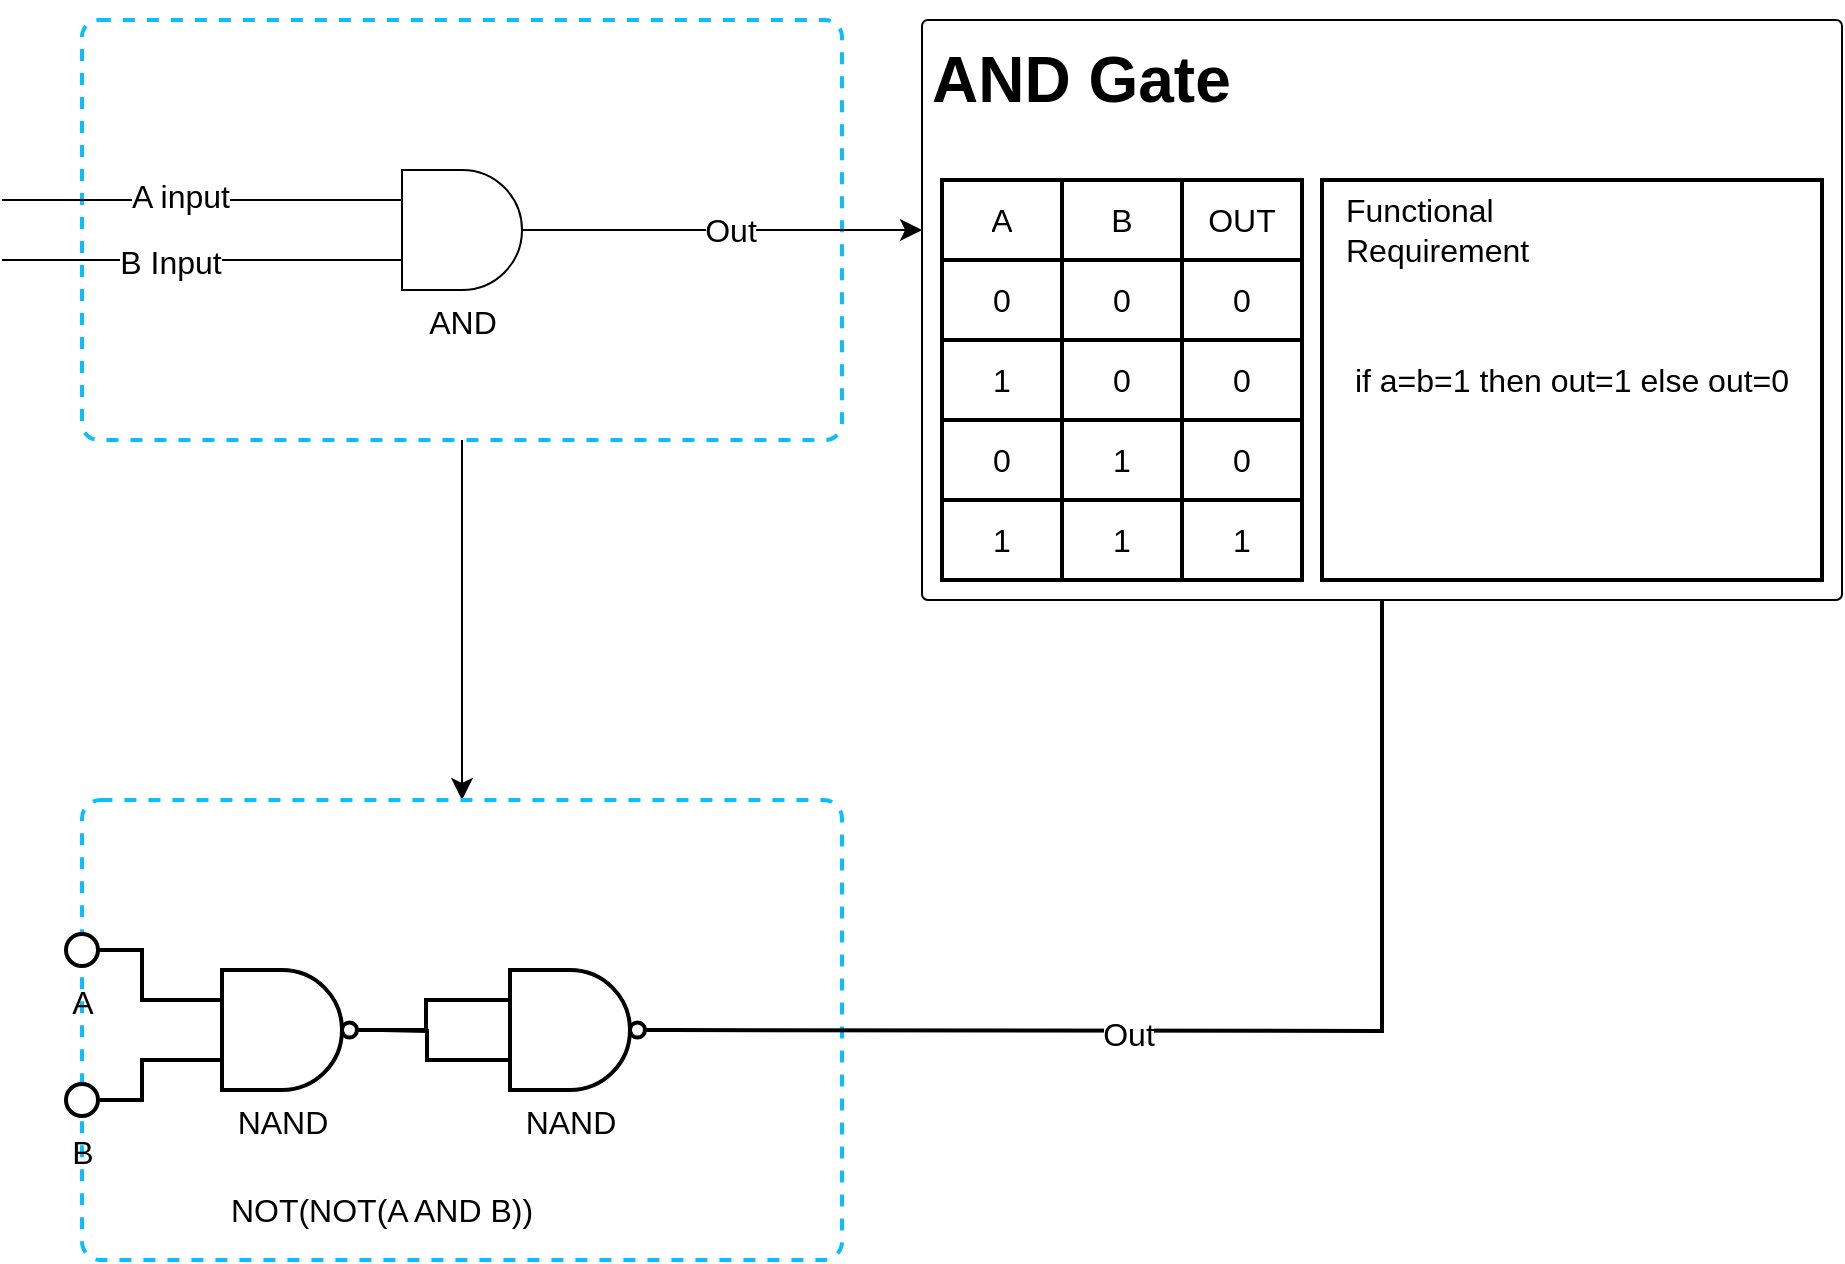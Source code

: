 <mxfile version="20.8.23" type="github" pages="2">
  <diagram name="And-Gate" id="u10YveOSF3FBLlsxwQq4">
    <mxGraphModel dx="1434" dy="766" grid="1" gridSize="10" guides="1" tooltips="1" connect="1" arrows="1" fold="1" page="1" pageScale="1" pageWidth="827" pageHeight="1169" math="0" shadow="0">
      <root>
        <mxCell id="0" />
        <mxCell id="1" parent="0" />
        <mxCell id="NyGEZXsJiVMz1paDzBxX-51" value="" style="edgeStyle=none;curved=1;rounded=0;orthogonalLoop=1;jettySize=auto;html=1;fontSize=12;startSize=8;endSize=8;" parent="1" source="NyGEZXsJiVMz1paDzBxX-1" target="NyGEZXsJiVMz1paDzBxX-50" edge="1">
          <mxGeometry relative="1" as="geometry" />
        </mxCell>
        <mxCell id="NyGEZXsJiVMz1paDzBxX-1" value="" style="rounded=1;whiteSpace=wrap;html=1;fontSize=16;arcSize=4;dashed=1;strokeColor=#0ABEFF;strokeWidth=2;" parent="1" vertex="1">
          <mxGeometry x="120" y="80" width="380" height="210" as="geometry" />
        </mxCell>
        <mxCell id="NyGEZXsJiVMz1paDzBxX-2" value="AND" style="verticalLabelPosition=bottom;shadow=0;dashed=0;align=center;html=1;verticalAlign=top;shape=mxgraph.electrical.logic_gates.logic_gate;operation=and;fontSize=16;" parent="1" vertex="1">
          <mxGeometry x="260" y="155" width="100" height="60" as="geometry" />
        </mxCell>
        <mxCell id="NyGEZXsJiVMz1paDzBxX-3" value="" style="endArrow=none;html=1;rounded=0;fontSize=12;startSize=8;endSize=8;curved=1;entryX=0;entryY=0.25;entryDx=0;entryDy=0;entryPerimeter=0;" parent="1" target="NyGEZXsJiVMz1paDzBxX-2" edge="1">
          <mxGeometry width="50" height="50" relative="1" as="geometry">
            <mxPoint x="80" y="170" as="sourcePoint" />
            <mxPoint x="380" y="200" as="targetPoint" />
          </mxGeometry>
        </mxCell>
        <mxCell id="NyGEZXsJiVMz1paDzBxX-7" value="A input" style="edgeLabel;html=1;align=center;verticalAlign=middle;resizable=0;points=[];fontSize=16;" parent="NyGEZXsJiVMz1paDzBxX-3" vertex="1" connectable="0">
          <mxGeometry x="-0.009" y="2" relative="1" as="geometry">
            <mxPoint as="offset" />
          </mxGeometry>
        </mxCell>
        <mxCell id="NyGEZXsJiVMz1paDzBxX-4" value="" style="endArrow=none;html=1;rounded=0;fontSize=12;startSize=8;endSize=8;curved=1;entryX=0;entryY=0.25;entryDx=0;entryDy=0;entryPerimeter=0;" parent="1" edge="1">
          <mxGeometry width="50" height="50" relative="1" as="geometry">
            <mxPoint x="80" y="200" as="sourcePoint" />
            <mxPoint x="260" y="200" as="targetPoint" />
          </mxGeometry>
        </mxCell>
        <mxCell id="NyGEZXsJiVMz1paDzBxX-6" value="B Input" style="edgeLabel;html=1;align=center;verticalAlign=middle;resizable=0;points=[];fontSize=16;" parent="NyGEZXsJiVMz1paDzBxX-4" vertex="1" connectable="0">
          <mxGeometry x="-0.066" y="-1" relative="1" as="geometry">
            <mxPoint as="offset" />
          </mxGeometry>
        </mxCell>
        <mxCell id="NyGEZXsJiVMz1paDzBxX-8" value="" style="endArrow=classic;html=1;rounded=0;fontSize=12;startSize=8;endSize=8;curved=1;exitX=1;exitY=0.5;exitDx=0;exitDy=0;exitPerimeter=0;" parent="1" source="NyGEZXsJiVMz1paDzBxX-2" edge="1">
          <mxGeometry width="50" height="50" relative="1" as="geometry">
            <mxPoint x="330" y="250" as="sourcePoint" />
            <mxPoint x="540" y="185" as="targetPoint" />
          </mxGeometry>
        </mxCell>
        <mxCell id="NyGEZXsJiVMz1paDzBxX-9" value="Out" style="edgeLabel;html=1;align=center;verticalAlign=middle;resizable=0;points=[];fontSize=16;" parent="NyGEZXsJiVMz1paDzBxX-8" vertex="1" connectable="0">
          <mxGeometry x="-0.073" relative="1" as="geometry">
            <mxPoint as="offset" />
          </mxGeometry>
        </mxCell>
        <mxCell id="NyGEZXsJiVMz1paDzBxX-10" value="&lt;h1&gt;AND Gate&lt;/h1&gt;&lt;p&gt;&lt;br&gt;&lt;/p&gt;" style="text;html=1;strokeColor=default;fillColor=none;spacing=5;spacingTop=-20;whiteSpace=wrap;overflow=hidden;rounded=1;fontSize=16;arcSize=1;" parent="1" vertex="1">
          <mxGeometry x="540" y="80" width="460" height="290" as="geometry" />
        </mxCell>
        <mxCell id="NyGEZXsJiVMz1paDzBxX-24" value="" style="shape=table;startSize=0;container=1;collapsible=0;childLayout=tableLayout;fontSize=16;rounded=1;strokeColor=default;strokeWidth=2;" parent="1" vertex="1">
          <mxGeometry x="550" y="160" width="180" height="200" as="geometry" />
        </mxCell>
        <mxCell id="NyGEZXsJiVMz1paDzBxX-25" value="" style="shape=tableRow;horizontal=0;startSize=0;swimlaneHead=0;swimlaneBody=0;strokeColor=inherit;top=0;left=0;bottom=0;right=0;collapsible=0;dropTarget=0;fillColor=none;points=[[0,0.5],[1,0.5]];portConstraint=eastwest;fontSize=16;rounded=1;strokeWidth=2;" parent="NyGEZXsJiVMz1paDzBxX-24" vertex="1">
          <mxGeometry width="180" height="40" as="geometry" />
        </mxCell>
        <mxCell id="NyGEZXsJiVMz1paDzBxX-26" value="A" style="shape=partialRectangle;html=1;whiteSpace=wrap;connectable=0;strokeColor=inherit;overflow=hidden;fillColor=none;top=0;left=0;bottom=0;right=0;pointerEvents=1;fontSize=16;rounded=1;strokeWidth=2;" parent="NyGEZXsJiVMz1paDzBxX-25" vertex="1">
          <mxGeometry width="60" height="40" as="geometry">
            <mxRectangle width="60" height="40" as="alternateBounds" />
          </mxGeometry>
        </mxCell>
        <mxCell id="NyGEZXsJiVMz1paDzBxX-27" value="B" style="shape=partialRectangle;html=1;whiteSpace=wrap;connectable=0;strokeColor=inherit;overflow=hidden;fillColor=none;top=0;left=0;bottom=0;right=0;pointerEvents=1;fontSize=16;rounded=1;strokeWidth=2;" parent="NyGEZXsJiVMz1paDzBxX-25" vertex="1">
          <mxGeometry x="60" width="60" height="40" as="geometry">
            <mxRectangle width="60" height="40" as="alternateBounds" />
          </mxGeometry>
        </mxCell>
        <mxCell id="NyGEZXsJiVMz1paDzBxX-28" value="OUT" style="shape=partialRectangle;html=1;whiteSpace=wrap;connectable=0;strokeColor=inherit;overflow=hidden;fillColor=none;top=0;left=0;bottom=0;right=0;pointerEvents=1;fontSize=16;rounded=1;strokeWidth=2;" parent="NyGEZXsJiVMz1paDzBxX-25" vertex="1">
          <mxGeometry x="120" width="60" height="40" as="geometry">
            <mxRectangle width="60" height="40" as="alternateBounds" />
          </mxGeometry>
        </mxCell>
        <mxCell id="NyGEZXsJiVMz1paDzBxX-29" value="" style="shape=tableRow;horizontal=0;startSize=0;swimlaneHead=0;swimlaneBody=0;strokeColor=inherit;top=0;left=0;bottom=0;right=0;collapsible=0;dropTarget=0;fillColor=none;points=[[0,0.5],[1,0.5]];portConstraint=eastwest;fontSize=16;rounded=1;strokeWidth=2;" parent="NyGEZXsJiVMz1paDzBxX-24" vertex="1">
          <mxGeometry y="40" width="180" height="40" as="geometry" />
        </mxCell>
        <mxCell id="NyGEZXsJiVMz1paDzBxX-30" value="0" style="shape=partialRectangle;html=1;whiteSpace=wrap;connectable=0;strokeColor=inherit;overflow=hidden;fillColor=none;top=0;left=0;bottom=0;right=0;pointerEvents=1;fontSize=16;rounded=1;strokeWidth=2;" parent="NyGEZXsJiVMz1paDzBxX-29" vertex="1">
          <mxGeometry width="60" height="40" as="geometry">
            <mxRectangle width="60" height="40" as="alternateBounds" />
          </mxGeometry>
        </mxCell>
        <mxCell id="NyGEZXsJiVMz1paDzBxX-31" value="0" style="shape=partialRectangle;html=1;whiteSpace=wrap;connectable=0;strokeColor=inherit;overflow=hidden;fillColor=none;top=0;left=0;bottom=0;right=0;pointerEvents=1;fontSize=16;rounded=1;strokeWidth=2;" parent="NyGEZXsJiVMz1paDzBxX-29" vertex="1">
          <mxGeometry x="60" width="60" height="40" as="geometry">
            <mxRectangle width="60" height="40" as="alternateBounds" />
          </mxGeometry>
        </mxCell>
        <mxCell id="NyGEZXsJiVMz1paDzBxX-32" value="0" style="shape=partialRectangle;html=1;whiteSpace=wrap;connectable=0;strokeColor=inherit;overflow=hidden;fillColor=none;top=0;left=0;bottom=0;right=0;pointerEvents=1;fontSize=16;rounded=1;strokeWidth=2;" parent="NyGEZXsJiVMz1paDzBxX-29" vertex="1">
          <mxGeometry x="120" width="60" height="40" as="geometry">
            <mxRectangle width="60" height="40" as="alternateBounds" />
          </mxGeometry>
        </mxCell>
        <mxCell id="NyGEZXsJiVMz1paDzBxX-33" value="" style="shape=tableRow;horizontal=0;startSize=0;swimlaneHead=0;swimlaneBody=0;strokeColor=inherit;top=0;left=0;bottom=0;right=0;collapsible=0;dropTarget=0;fillColor=none;points=[[0,0.5],[1,0.5]];portConstraint=eastwest;fontSize=16;rounded=1;strokeWidth=2;" parent="NyGEZXsJiVMz1paDzBxX-24" vertex="1">
          <mxGeometry y="80" width="180" height="40" as="geometry" />
        </mxCell>
        <mxCell id="NyGEZXsJiVMz1paDzBxX-34" value="1" style="shape=partialRectangle;html=1;whiteSpace=wrap;connectable=0;strokeColor=inherit;overflow=hidden;fillColor=none;top=0;left=0;bottom=0;right=0;pointerEvents=1;fontSize=16;rounded=1;strokeWidth=2;" parent="NyGEZXsJiVMz1paDzBxX-33" vertex="1">
          <mxGeometry width="60" height="40" as="geometry">
            <mxRectangle width="60" height="40" as="alternateBounds" />
          </mxGeometry>
        </mxCell>
        <mxCell id="NyGEZXsJiVMz1paDzBxX-35" value="0" style="shape=partialRectangle;html=1;whiteSpace=wrap;connectable=0;strokeColor=inherit;overflow=hidden;fillColor=none;top=0;left=0;bottom=0;right=0;pointerEvents=1;fontSize=16;rounded=1;strokeWidth=2;" parent="NyGEZXsJiVMz1paDzBxX-33" vertex="1">
          <mxGeometry x="60" width="60" height="40" as="geometry">
            <mxRectangle width="60" height="40" as="alternateBounds" />
          </mxGeometry>
        </mxCell>
        <mxCell id="NyGEZXsJiVMz1paDzBxX-36" value="0" style="shape=partialRectangle;html=1;whiteSpace=wrap;connectable=0;strokeColor=inherit;overflow=hidden;fillColor=none;top=0;left=0;bottom=0;right=0;pointerEvents=1;fontSize=16;rounded=1;strokeWidth=2;" parent="NyGEZXsJiVMz1paDzBxX-33" vertex="1">
          <mxGeometry x="120" width="60" height="40" as="geometry">
            <mxRectangle width="60" height="40" as="alternateBounds" />
          </mxGeometry>
        </mxCell>
        <mxCell id="NyGEZXsJiVMz1paDzBxX-37" style="shape=tableRow;horizontal=0;startSize=0;swimlaneHead=0;swimlaneBody=0;strokeColor=inherit;top=0;left=0;bottom=0;right=0;collapsible=0;dropTarget=0;fillColor=none;points=[[0,0.5],[1,0.5]];portConstraint=eastwest;fontSize=16;rounded=1;strokeWidth=2;" parent="NyGEZXsJiVMz1paDzBxX-24" vertex="1">
          <mxGeometry y="120" width="180" height="40" as="geometry" />
        </mxCell>
        <mxCell id="NyGEZXsJiVMz1paDzBxX-38" value="0" style="shape=partialRectangle;html=1;whiteSpace=wrap;connectable=0;strokeColor=inherit;overflow=hidden;fillColor=none;top=0;left=0;bottom=0;right=0;pointerEvents=1;fontSize=16;rounded=1;strokeWidth=2;" parent="NyGEZXsJiVMz1paDzBxX-37" vertex="1">
          <mxGeometry width="60" height="40" as="geometry">
            <mxRectangle width="60" height="40" as="alternateBounds" />
          </mxGeometry>
        </mxCell>
        <mxCell id="NyGEZXsJiVMz1paDzBxX-39" value="1" style="shape=partialRectangle;html=1;whiteSpace=wrap;connectable=0;strokeColor=inherit;overflow=hidden;fillColor=none;top=0;left=0;bottom=0;right=0;pointerEvents=1;fontSize=16;rounded=1;strokeWidth=2;" parent="NyGEZXsJiVMz1paDzBxX-37" vertex="1">
          <mxGeometry x="60" width="60" height="40" as="geometry">
            <mxRectangle width="60" height="40" as="alternateBounds" />
          </mxGeometry>
        </mxCell>
        <mxCell id="NyGEZXsJiVMz1paDzBxX-40" value="0" style="shape=partialRectangle;html=1;whiteSpace=wrap;connectable=0;strokeColor=inherit;overflow=hidden;fillColor=none;top=0;left=0;bottom=0;right=0;pointerEvents=1;fontSize=16;rounded=1;strokeWidth=2;" parent="NyGEZXsJiVMz1paDzBxX-37" vertex="1">
          <mxGeometry x="120" width="60" height="40" as="geometry">
            <mxRectangle width="60" height="40" as="alternateBounds" />
          </mxGeometry>
        </mxCell>
        <mxCell id="NyGEZXsJiVMz1paDzBxX-41" style="shape=tableRow;horizontal=0;startSize=0;swimlaneHead=0;swimlaneBody=0;strokeColor=inherit;top=0;left=0;bottom=0;right=0;collapsible=0;dropTarget=0;fillColor=none;points=[[0,0.5],[1,0.5]];portConstraint=eastwest;fontSize=16;rounded=1;strokeWidth=2;" parent="NyGEZXsJiVMz1paDzBxX-24" vertex="1">
          <mxGeometry y="160" width="180" height="40" as="geometry" />
        </mxCell>
        <mxCell id="NyGEZXsJiVMz1paDzBxX-42" value="1" style="shape=partialRectangle;html=1;whiteSpace=wrap;connectable=0;strokeColor=inherit;overflow=hidden;fillColor=none;top=0;left=0;bottom=0;right=0;pointerEvents=1;fontSize=16;rounded=1;strokeWidth=2;" parent="NyGEZXsJiVMz1paDzBxX-41" vertex="1">
          <mxGeometry width="60" height="40" as="geometry">
            <mxRectangle width="60" height="40" as="alternateBounds" />
          </mxGeometry>
        </mxCell>
        <mxCell id="NyGEZXsJiVMz1paDzBxX-43" value="1" style="shape=partialRectangle;html=1;whiteSpace=wrap;connectable=0;strokeColor=inherit;overflow=hidden;fillColor=none;top=0;left=0;bottom=0;right=0;pointerEvents=1;fontSize=16;rounded=1;strokeWidth=2;" parent="NyGEZXsJiVMz1paDzBxX-41" vertex="1">
          <mxGeometry x="60" width="60" height="40" as="geometry">
            <mxRectangle width="60" height="40" as="alternateBounds" />
          </mxGeometry>
        </mxCell>
        <mxCell id="NyGEZXsJiVMz1paDzBxX-44" value="1" style="shape=partialRectangle;html=1;whiteSpace=wrap;connectable=0;strokeColor=inherit;overflow=hidden;fillColor=none;top=0;left=0;bottom=0;right=0;pointerEvents=1;fontSize=16;rounded=1;strokeWidth=2;" parent="NyGEZXsJiVMz1paDzBxX-41" vertex="1">
          <mxGeometry x="120" width="60" height="40" as="geometry">
            <mxRectangle width="60" height="40" as="alternateBounds" />
          </mxGeometry>
        </mxCell>
        <mxCell id="NyGEZXsJiVMz1paDzBxX-48" value="if a=b=1 then out=1 else out=0" style="rounded=0;whiteSpace=wrap;html=1;strokeColor=default;strokeWidth=2;fontSize=16;" parent="1" vertex="1">
          <mxGeometry x="740" y="160" width="250" height="200" as="geometry" />
        </mxCell>
        <mxCell id="NyGEZXsJiVMz1paDzBxX-49" value="Functional Requirement" style="text;html=1;strokeColor=none;fillColor=none;align=left;verticalAlign=middle;whiteSpace=wrap;rounded=0;fontSize=16;" parent="1" vertex="1">
          <mxGeometry x="750" y="170" width="60" height="30" as="geometry" />
        </mxCell>
        <mxCell id="NyGEZXsJiVMz1paDzBxX-50" value="" style="whiteSpace=wrap;html=1;fontSize=16;strokeColor=#0ABEFF;rounded=1;arcSize=4;dashed=1;strokeWidth=2;" parent="1" vertex="1">
          <mxGeometry x="120" y="470" width="380" height="230" as="geometry" />
        </mxCell>
        <mxCell id="NyGEZXsJiVMz1paDzBxX-52" value="" style="edgeStyle=segmentEdgeStyle;endArrow=none;html=1;curved=0;rounded=0;endSize=8;startSize=8;fontSize=12;exitX=0.9;exitY=0.5;exitDx=0;exitDy=0;exitPerimeter=0;endFill=0;entryX=0;entryY=0.25;entryDx=0;entryDy=0;entryPerimeter=0;strokeWidth=2;" parent="1" source="NyGEZXsJiVMz1paDzBxX-53" target="NyGEZXsJiVMz1paDzBxX-59" edge="1">
          <mxGeometry width="50" height="50" relative="1" as="geometry">
            <mxPoint x="80" y="549.68" as="sourcePoint" />
            <mxPoint x="80" y="500" as="targetPoint" />
            <Array as="points">
              <mxPoint x="150" y="545" />
              <mxPoint x="150" y="570" />
            </Array>
          </mxGeometry>
        </mxCell>
        <mxCell id="NyGEZXsJiVMz1paDzBxX-53" value="A" style="verticalLabelPosition=bottom;shadow=0;dashed=0;align=center;html=1;verticalAlign=top;shape=mxgraph.electrical.logic_gates.inverting_contact;rounded=1;strokeColor=default;strokeWidth=2;fontSize=16;" parent="1" vertex="1">
          <mxGeometry x="110" y="535" width="20" height="20" as="geometry" />
        </mxCell>
        <mxCell id="NyGEZXsJiVMz1paDzBxX-58" value="" style="edgeStyle=segmentEdgeStyle;endArrow=none;html=1;curved=0;rounded=0;endSize=8;startSize=8;fontSize=12;entryX=0;entryY=0.75;entryDx=0;entryDy=0;entryPerimeter=0;endFill=0;strokeWidth=2;startArrow=none;exitX=0.9;exitY=0.5;exitDx=0;exitDy=0;exitPerimeter=0;" parent="1" source="NyGEZXsJiVMz1paDzBxX-54" target="NyGEZXsJiVMz1paDzBxX-59" edge="1">
          <mxGeometry width="50" height="50" relative="1" as="geometry">
            <mxPoint x="50" y="650" as="sourcePoint" />
            <mxPoint x="100" y="600" as="targetPoint" />
            <Array as="points">
              <mxPoint x="150" y="620" />
              <mxPoint x="150" y="600" />
            </Array>
          </mxGeometry>
        </mxCell>
        <mxCell id="NyGEZXsJiVMz1paDzBxX-63" style="edgeStyle=orthogonalEdgeStyle;rounded=0;orthogonalLoop=1;jettySize=auto;html=1;exitX=1;exitY=0.5;exitDx=0;exitDy=0;exitPerimeter=0;strokeWidth=2;fontSize=12;endArrow=none;endFill=0;startSize=8;endSize=8;entryX=0;entryY=0.25;entryDx=0;entryDy=0;entryPerimeter=0;" parent="1" source="NyGEZXsJiVMz1paDzBxX-59" target="NyGEZXsJiVMz1paDzBxX-66" edge="1">
          <mxGeometry relative="1" as="geometry">
            <mxPoint x="280" y="585" as="targetPoint" />
          </mxGeometry>
        </mxCell>
        <mxCell id="NyGEZXsJiVMz1paDzBxX-59" value="NAND" style="verticalLabelPosition=bottom;shadow=0;dashed=0;align=center;html=1;verticalAlign=top;shape=mxgraph.electrical.logic_gates.logic_gate;operation=and;negating=1;negSize=0.15;rounded=1;strokeColor=default;strokeWidth=2;fontSize=16;" parent="1" vertex="1">
          <mxGeometry x="170" y="555" width="100" height="60" as="geometry" />
        </mxCell>
        <mxCell id="NyGEZXsJiVMz1paDzBxX-54" value="B" style="verticalLabelPosition=bottom;shadow=0;dashed=0;align=center;html=1;verticalAlign=top;shape=mxgraph.electrical.logic_gates.inverting_contact;rounded=1;strokeColor=default;strokeWidth=2;fontSize=16;" parent="1" vertex="1">
          <mxGeometry x="110" y="610" width="20" height="20" as="geometry" />
        </mxCell>
        <mxCell id="NyGEZXsJiVMz1paDzBxX-64" style="edgeStyle=orthogonalEdgeStyle;rounded=0;orthogonalLoop=1;jettySize=auto;html=1;exitX=1;exitY=0.5;exitDx=0;exitDy=0;exitPerimeter=0;strokeWidth=2;fontSize=12;endArrow=none;endFill=0;startSize=8;endSize=8;entryX=0.5;entryY=1;entryDx=0;entryDy=0;" parent="1" target="NyGEZXsJiVMz1paDzBxX-10" edge="1">
          <mxGeometry relative="1" as="geometry">
            <mxPoint x="530" y="585.4" as="targetPoint" />
            <mxPoint x="413.5" y="585" as="sourcePoint" />
          </mxGeometry>
        </mxCell>
        <mxCell id="NyGEZXsJiVMz1paDzBxX-65" value="Out" style="edgeLabel;html=1;align=center;verticalAlign=middle;resizable=0;points=[];fontSize=16;" parent="NyGEZXsJiVMz1paDzBxX-64" vertex="1" connectable="0">
          <mxGeometry x="-0.198" y="-1" relative="1" as="geometry">
            <mxPoint as="offset" />
          </mxGeometry>
        </mxCell>
        <mxCell id="NyGEZXsJiVMz1paDzBxX-66" value="NAND" style="verticalLabelPosition=bottom;shadow=0;dashed=0;align=center;html=1;verticalAlign=top;shape=mxgraph.electrical.logic_gates.logic_gate;operation=and;negating=1;negSize=0.15;rounded=1;strokeColor=default;strokeWidth=2;fontSize=16;" parent="1" vertex="1">
          <mxGeometry x="314" y="555" width="100" height="60" as="geometry" />
        </mxCell>
        <mxCell id="NyGEZXsJiVMz1paDzBxX-67" style="edgeStyle=orthogonalEdgeStyle;rounded=0;orthogonalLoop=1;jettySize=auto;html=1;strokeWidth=2;fontSize=12;endArrow=none;endFill=0;startSize=8;endSize=8;entryX=0;entryY=0.75;entryDx=0;entryDy=0;entryPerimeter=0;" parent="1" target="NyGEZXsJiVMz1paDzBxX-66" edge="1">
          <mxGeometry relative="1" as="geometry">
            <mxPoint x="270" y="585" as="sourcePoint" />
            <mxPoint x="324" y="580" as="targetPoint" />
          </mxGeometry>
        </mxCell>
        <mxCell id="NyGEZXsJiVMz1paDzBxX-68" value="NOT(NOT(A AND B))" style="text;html=1;strokeColor=none;fillColor=none;align=center;verticalAlign=middle;whiteSpace=wrap;rounded=0;fontSize=16;" parent="1" vertex="1">
          <mxGeometry x="170" y="660" width="200" height="30" as="geometry" />
        </mxCell>
      </root>
    </mxGraphModel>
  </diagram>
  <diagram id="ggTpaYh7sdBdm7eEk3-f" name="DMux">
    <mxGraphModel dx="700" dy="374" grid="1" gridSize="10" guides="1" tooltips="1" connect="1" arrows="1" fold="1" page="1" pageScale="1" pageWidth="827" pageHeight="1169" math="0" shadow="0">
      <root>
        <mxCell id="0" />
        <mxCell id="1" parent="0" />
        <mxCell id="fPSkez0-Y5Z7DCAbJ3Fu-7" value="" style="edgeStyle=orthogonalEdgeStyle;rounded=0;orthogonalLoop=1;jettySize=auto;html=1;" edge="1" parent="1" source="fPSkez0-Y5Z7DCAbJ3Fu-2" target="fPSkez0-Y5Z7DCAbJ3Fu-6">
          <mxGeometry relative="1" as="geometry" />
        </mxCell>
        <mxCell id="fPSkez0-Y5Z7DCAbJ3Fu-2" value="" style="rounded=1;whiteSpace=wrap;html=1;arcSize=4;strokeWidth=2;dashed=1;strokeColor=#0ABEFF;" vertex="1" parent="1">
          <mxGeometry x="210" y="160" width="320" height="190" as="geometry" />
        </mxCell>
        <mxCell id="fPSkez0-Y5Z7DCAbJ3Fu-3" value="Demux" style="shadow=0;dashed=0;align=center;html=1;strokeWidth=1;shape=mxgraph.electrical.abstract.mux2;operation=demux;strokeColor=#000000;" vertex="1" parent="1">
          <mxGeometry x="360" y="195" width="80" height="120" as="geometry" />
        </mxCell>
        <mxCell id="fPSkez0-Y5Z7DCAbJ3Fu-4" value="" style="endArrow=none;html=1;rounded=0;entryX=0;entryY=0.458;entryDx=0;entryDy=0;entryPerimeter=0;exitX=0.281;exitY=0.474;exitDx=0;exitDy=0;exitPerimeter=0;" edge="1" parent="1" source="fPSkez0-Y5Z7DCAbJ3Fu-2" target="fPSkez0-Y5Z7DCAbJ3Fu-3">
          <mxGeometry width="50" height="50" relative="1" as="geometry">
            <mxPoint x="350" y="310" as="sourcePoint" />
            <mxPoint x="400" y="260" as="targetPoint" />
          </mxGeometry>
        </mxCell>
        <mxCell id="fPSkez0-Y5Z7DCAbJ3Fu-5" value="In" style="edgeLabel;html=1;align=center;verticalAlign=middle;resizable=0;points=[];" vertex="1" connectable="0" parent="fPSkez0-Y5Z7DCAbJ3Fu-4">
          <mxGeometry x="-0.023" y="2" relative="1" as="geometry">
            <mxPoint as="offset" />
          </mxGeometry>
        </mxCell>
        <mxCell id="fPSkez0-Y5Z7DCAbJ3Fu-6" value="" style="rounded=1;whiteSpace=wrap;html=1;arcSize=4;strokeWidth=2;strokeColor=#000000;" vertex="1" parent="1">
          <mxGeometry x="610" y="160" width="320" height="190" as="geometry" />
        </mxCell>
        <mxCell id="fPSkez0-Y5Z7DCAbJ3Fu-8" value="DMux Implementation" style="text;html=1;strokeColor=none;fillColor=none;align=left;verticalAlign=middle;whiteSpace=wrap;rounded=0;" vertex="1" parent="1">
          <mxGeometry x="620" y="165" width="60" height="30" as="geometry" />
        </mxCell>
      </root>
    </mxGraphModel>
  </diagram>
</mxfile>
